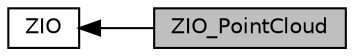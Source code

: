 digraph "ZIO_PointCloud"
{
  edge [fontname="Helvetica",fontsize="10",labelfontname="Helvetica",labelfontsize="10"];
  node [fontname="Helvetica",fontsize="10",shape=box];
  rankdir=LR;
  Node1 [label="ZIO",height=0.2,width=0.4,color="black", fillcolor="white", style="filled",URL="$group__z_i_o.html",tooltip="The data transfer classes and utility methods of the library."];
  Node0 [label="ZIO_PointCloud",height=0.2,width=0.4,color="black", fillcolor="grey75", style="filled", fontcolor="black",tooltip="Collection of input - output methods for point clouds."];
  Node1->Node0 [shape=plaintext, dir="back", style="solid"];
}
